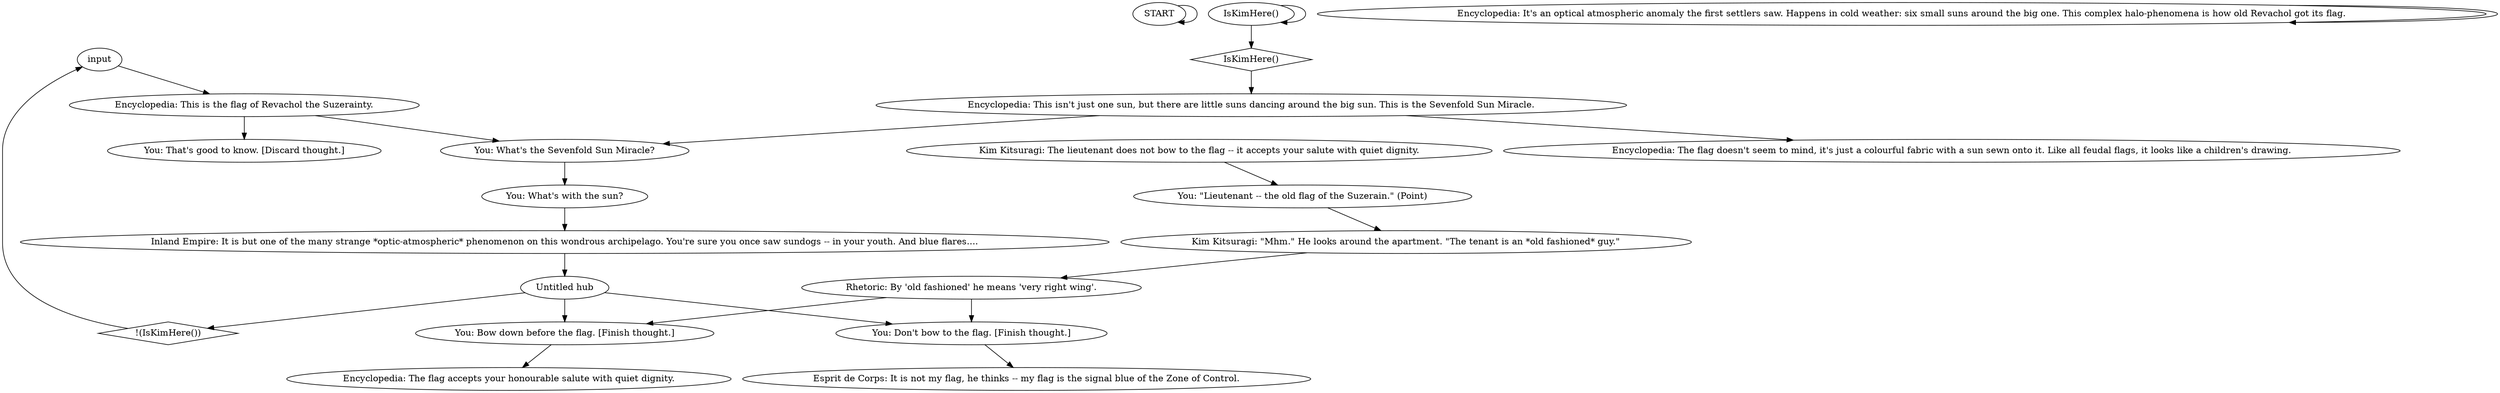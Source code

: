# GARYS APARTMENT ORB / revacholian flag2
# Flag of Revachol the Suzerain.
# ==================================================
digraph G {
	  0 [label="START"];
	  1 [label="input"];
	  2 [label="Encyclopedia: The flag accepts your honourable salute with quiet dignity."];
	  3 [label="IsKimHere()"];
	  4 [label="IsKimHere()", shape=diamond];
	  5 [label="!(IsKimHere())", shape=diamond];
	  6 [label="You: \"Lieutenant -- the old flag of the Suzerain.\" (Point)"];
	  7 [label="Esprit de Corps: It is not my flag, he thinks -- my flag is the signal blue of the Zone of Control."];
	  8 [label="Encyclopedia: The flag doesn't seem to mind, it's just a colourful fabric with a sun sewn onto it. Like all feudal flags, it looks like a children's drawing."];
	  9 [label="You: What's the Sevenfold Sun Miracle?"];
	  10 [label="You: That's good to know. [Discard thought.]"];
	  11 [label="You: What's with the sun?"];
	  12 [label="Encyclopedia: It's an optical atmospheric anomaly the first settlers saw. Happens in cold weather: six small suns around the big one. This complex halo-phenomena is how old Revachol got its flag."];
	  13 [label="Inland Empire: It is but one of the many strange *optic-atmospheric* phenomenon on this wondrous archipelago. You're sure you once saw sundogs -- in your youth. And blue flares...."];
	  14 [label="Encyclopedia: This isn't just one sun, but there are little suns dancing around the big sun. This is the Sevenfold Sun Miracle."];
	  15 [label="Kim Kitsuragi: The lieutenant does not bow to the flag -- it accepts your salute with quiet dignity."];
	  16 [label="Encyclopedia: This is the flag of Revachol the Suzerainty."];
	  17 [label="Untitled hub"];
	  18 [label="You: Don't bow to the flag. [Finish thought.]"];
	  19 [label="Rhetoric: By 'old fashioned' he means 'very right wing'."];
	  20 [label="Kim Kitsuragi: \"Mhm.\" He looks around the apartment. \"The tenant is an *old fashioned* guy.\""];
	  21 [label="You: Bow down before the flag. [Finish thought.]"];
	  0 -> 0
	  1 -> 16
	  3 -> 3
	  3 -> 4
	  4 -> 14
	  5 -> 1
	  6 -> 20
	  9 -> 11
	  11 -> 13
	  12 -> 12
	  13 -> 17
	  14 -> 8
	  14 -> 9
	  15 -> 6
	  16 -> 9
	  16 -> 10
	  17 -> 21
	  17 -> 18
	  17 -> 5
	  18 -> 7
	  19 -> 18
	  19 -> 21
	  20 -> 19
	  21 -> 2
}

